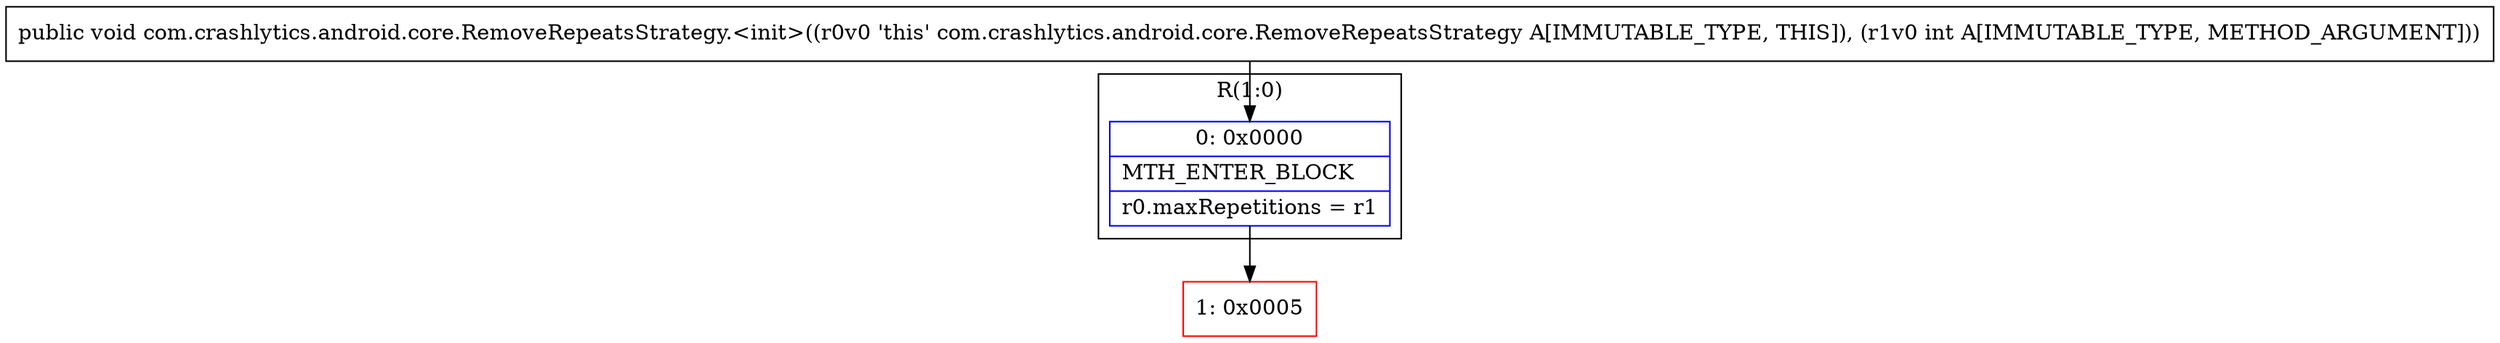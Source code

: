 digraph "CFG forcom.crashlytics.android.core.RemoveRepeatsStrategy.\<init\>(I)V" {
subgraph cluster_Region_756271377 {
label = "R(1:0)";
node [shape=record,color=blue];
Node_0 [shape=record,label="{0\:\ 0x0000|MTH_ENTER_BLOCK\l|r0.maxRepetitions = r1\l}"];
}
Node_1 [shape=record,color=red,label="{1\:\ 0x0005}"];
MethodNode[shape=record,label="{public void com.crashlytics.android.core.RemoveRepeatsStrategy.\<init\>((r0v0 'this' com.crashlytics.android.core.RemoveRepeatsStrategy A[IMMUTABLE_TYPE, THIS]), (r1v0 int A[IMMUTABLE_TYPE, METHOD_ARGUMENT])) }"];
MethodNode -> Node_0;
Node_0 -> Node_1;
}


